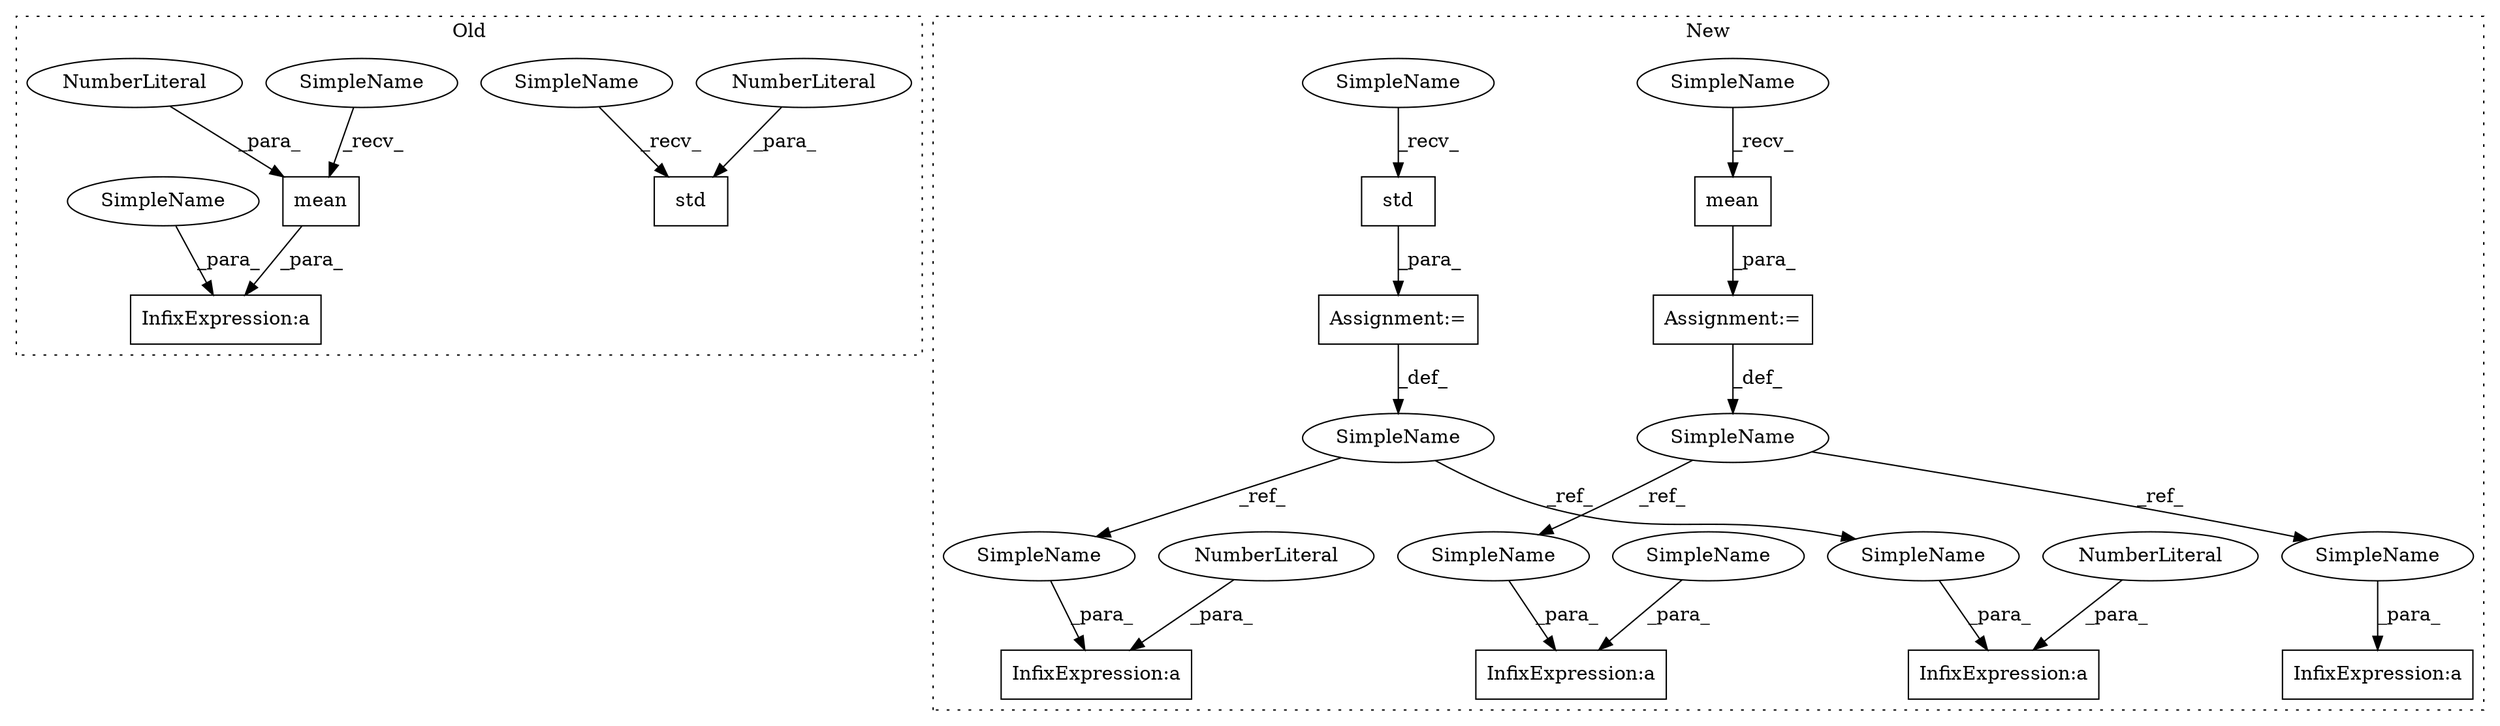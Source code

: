 digraph G {
subgraph cluster0 {
1 [label="mean" a="32" s="2201,2207" l="5,1" shape="box"];
4 [label="InfixExpression:a" a="27" s="2190" l="3" shape="box"];
7 [label="std" a="32" s="2220,2225" l="4,1" shape="box"];
12 [label="NumberLiteral" a="34" s="2224" l="1" shape="ellipse"];
13 [label="NumberLiteral" a="34" s="2206" l="1" shape="ellipse"];
18 [label="SimpleName" a="42" s="2212" l="7" shape="ellipse"];
19 [label="SimpleName" a="42" s="2193" l="7" shape="ellipse"];
20 [label="SimpleName" a="42" s="2183" l="7" shape="ellipse"];
label = "Old";
style="dotted";
}
subgraph cluster1 {
2 [label="std" a="32" s="2273" l="5" shape="box"];
3 [label="Assignment:=" a="7" s="2264" l="1" shape="box"];
5 [label="InfixExpression:a" a="27" s="2686" l="3" shape="box"];
6 [label="InfixExpression:a" a="27" s="2305" l="3" shape="box"];
8 [label="mean" a="32" s="2237" l="6" shape="box"];
9 [label="InfixExpression:a" a="27" s="2655" l="3" shape="box"];
10 [label="Assignment:=" a="7" s="2228" l="1" shape="box"];
11 [label="InfixExpression:a" a="27" s="2336" l="3" shape="box"];
14 [label="NumberLiteral" a="34" s="2689" l="6" shape="ellipse"];
15 [label="NumberLiteral" a="34" s="2339" l="6" shape="ellipse"];
16 [label="SimpleName" a="42" s="2216" l="12" shape="ellipse"];
17 [label="SimpleName" a="42" s="2253" l="11" shape="ellipse"];
21 [label="SimpleName" a="42" s="2229" l="7" shape="ellipse"];
22 [label="SimpleName" a="42" s="2265" l="7" shape="ellipse"];
23 [label="SimpleName" a="42" s="2298" l="7" shape="ellipse"];
24 [label="SimpleName" a="42" s="2308" l="12" shape="ellipse"];
25 [label="SimpleName" a="42" s="2658" l="12" shape="ellipse"];
26 [label="SimpleName" a="42" s="2675" l="11" shape="ellipse"];
27 [label="SimpleName" a="42" s="2325" l="11" shape="ellipse"];
label = "New";
style="dotted";
}
1 -> 4 [label="_para_"];
2 -> 3 [label="_para_"];
3 -> 17 [label="_def_"];
8 -> 10 [label="_para_"];
10 -> 16 [label="_def_"];
12 -> 7 [label="_para_"];
13 -> 1 [label="_para_"];
14 -> 5 [label="_para_"];
15 -> 11 [label="_para_"];
16 -> 25 [label="_ref_"];
16 -> 24 [label="_ref_"];
17 -> 26 [label="_ref_"];
17 -> 27 [label="_ref_"];
18 -> 7 [label="_recv_"];
19 -> 1 [label="_recv_"];
20 -> 4 [label="_para_"];
21 -> 8 [label="_recv_"];
22 -> 2 [label="_recv_"];
23 -> 6 [label="_para_"];
24 -> 6 [label="_para_"];
25 -> 9 [label="_para_"];
26 -> 5 [label="_para_"];
27 -> 11 [label="_para_"];
}